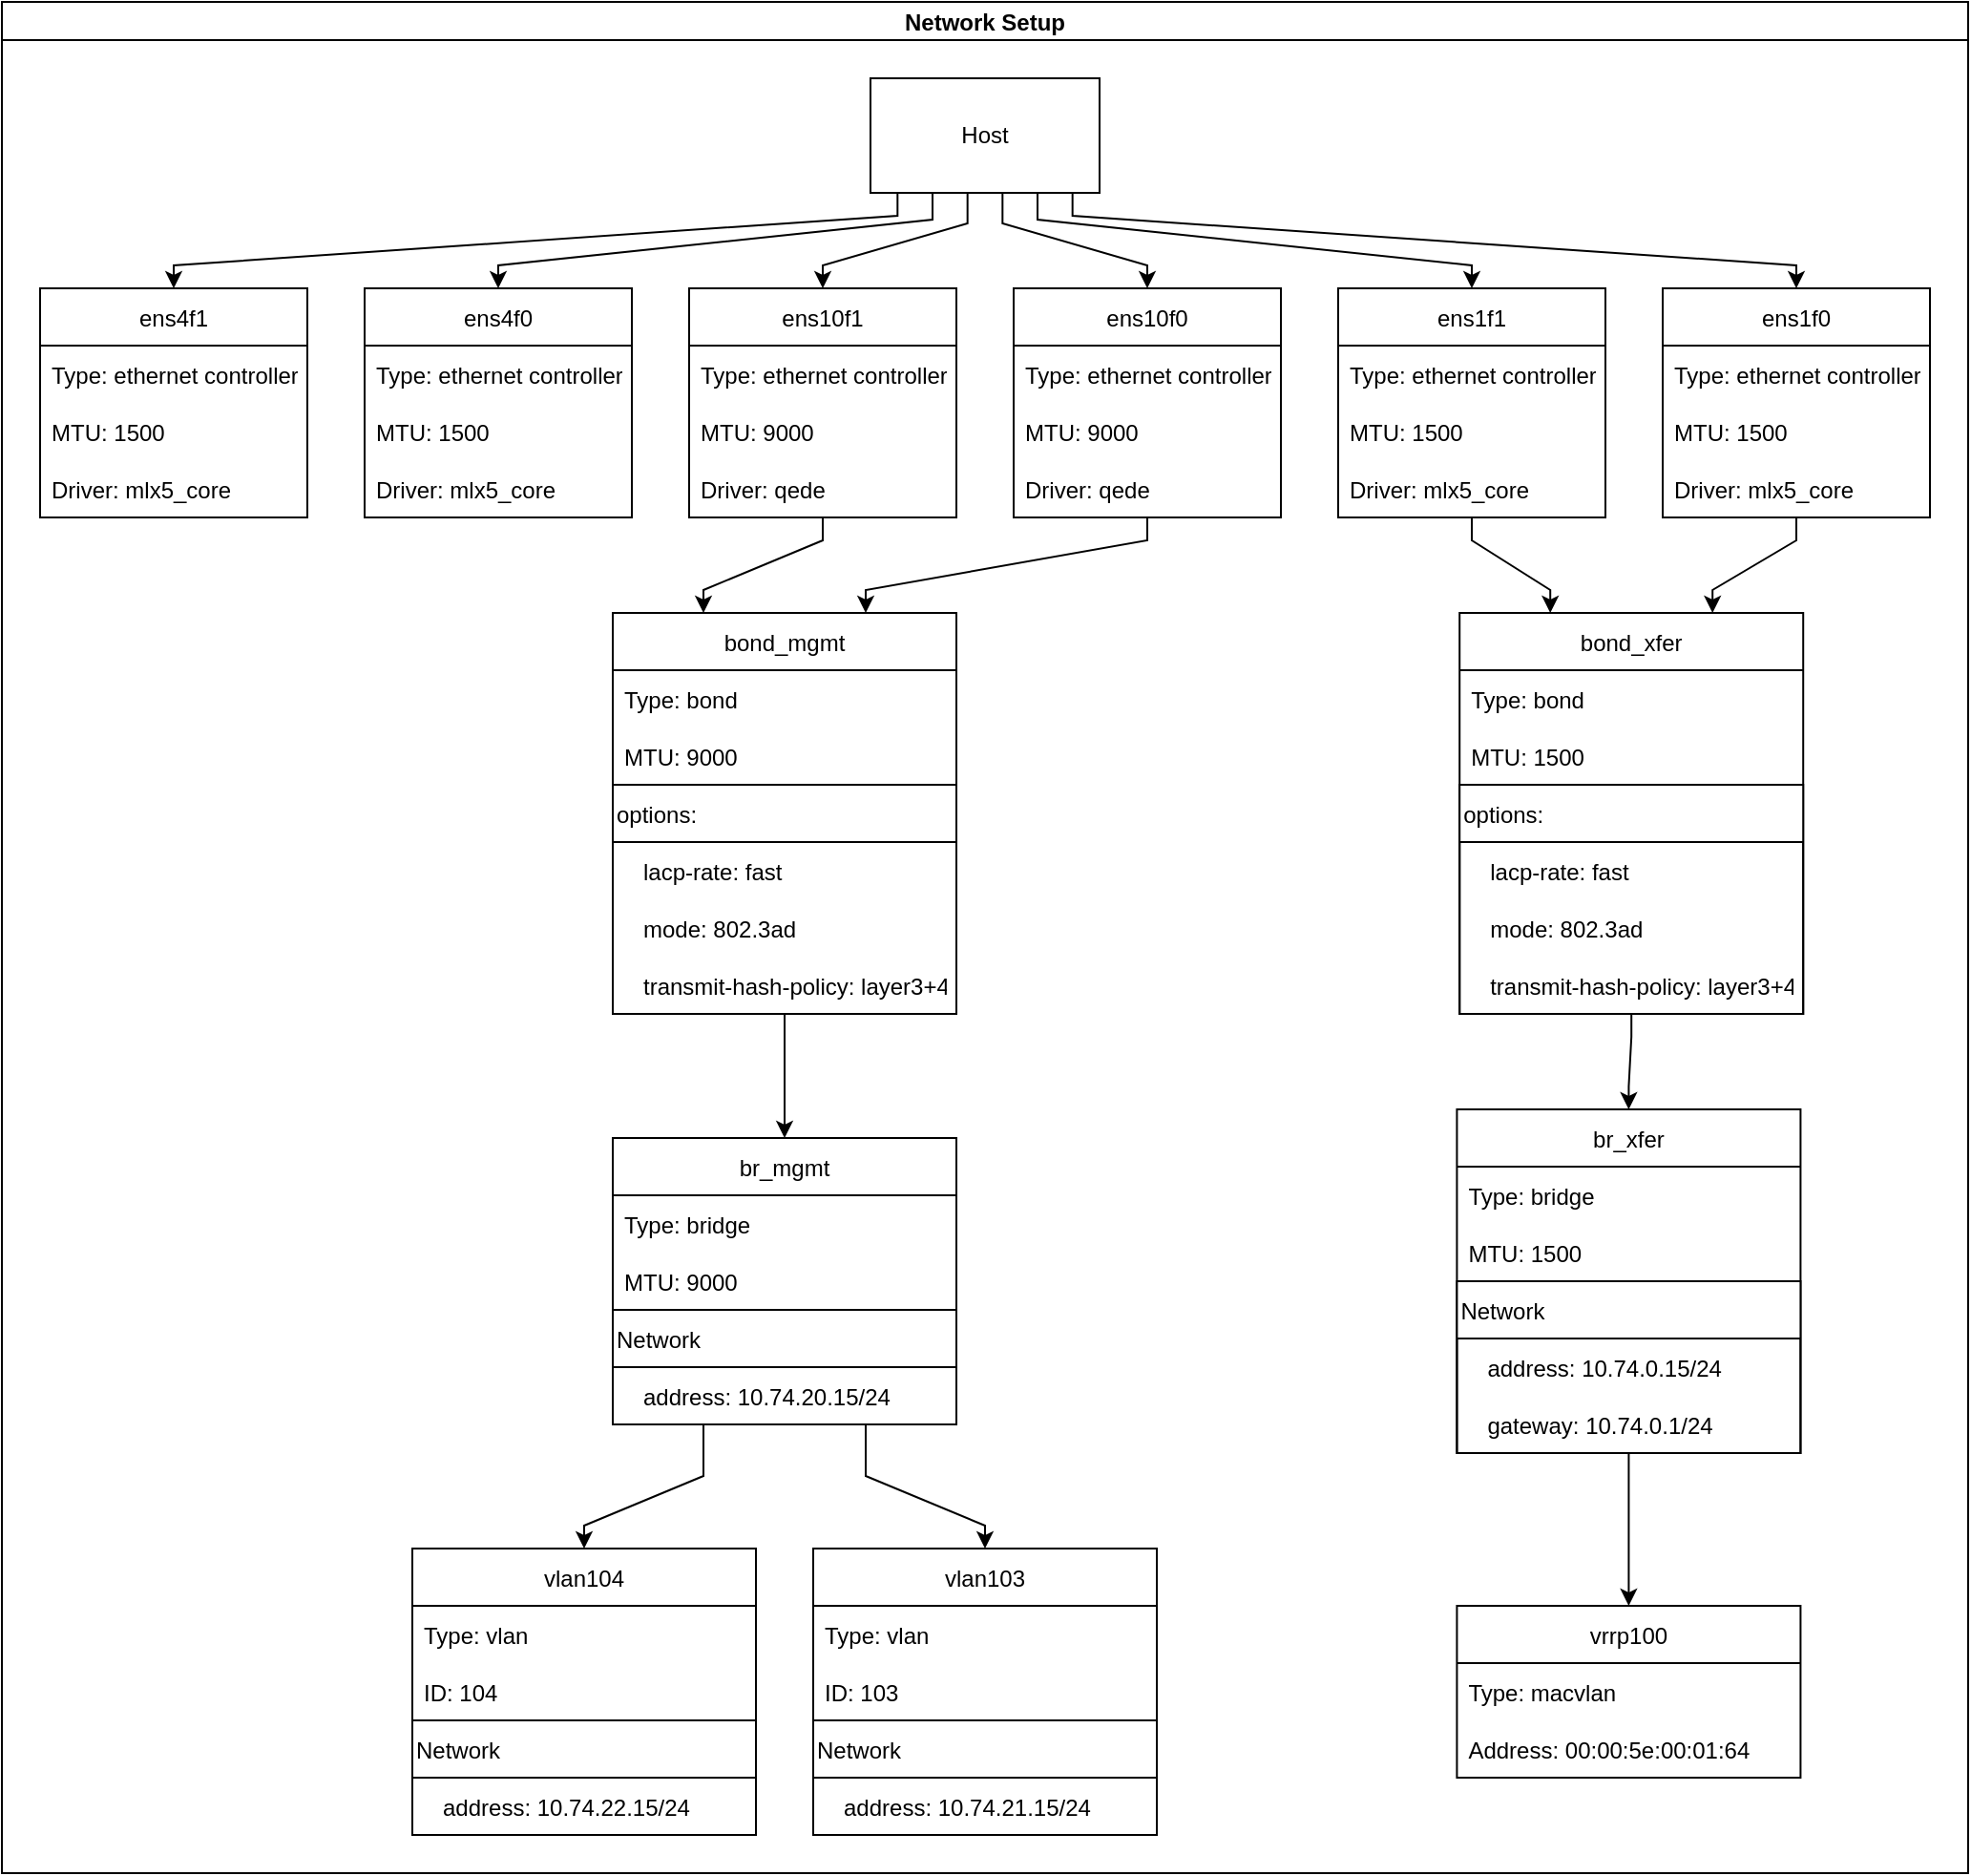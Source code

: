 <mxfile version="17.1.1" type="github">
  <diagram id="lwW48XCTaLF5BFniCIoH" name="Page-1">
    <mxGraphModel dx="1495" dy="697" grid="1" gridSize="10" guides="1" tooltips="1" connect="1" arrows="1" fold="1" page="1" pageScale="1" pageWidth="827" pageHeight="1169" math="0" shadow="0">
      <root>
        <mxCell id="0" />
        <mxCell id="1" parent="0" />
        <mxCell id="xRdnOpAp-NZehR1O-J3w-101" value="Network Setup" style="swimlane;startSize=20;horizontal=1;childLayout=flowLayout;flowOrientation=north;resizable=0;interRankCellSpacing=50;containerType=tree;fontColor=default;" vertex="1" parent="1">
          <mxGeometry width="1030" height="980" as="geometry" />
        </mxCell>
        <mxCell id="xRdnOpAp-NZehR1O-J3w-94" value="Host" style="rounded=0;whiteSpace=wrap;html=1;fontColor=default;" vertex="1" parent="xRdnOpAp-NZehR1O-J3w-101">
          <mxGeometry x="455" y="40" width="120" height="60" as="geometry" />
        </mxCell>
        <mxCell id="xRdnOpAp-NZehR1O-J3w-22" value="ens4f1" style="swimlane;fontStyle=0;childLayout=stackLayout;horizontal=1;startSize=30;horizontalStack=0;resizeParent=1;resizeParentMax=0;resizeLast=0;collapsible=1;marginBottom=0;" vertex="1" parent="xRdnOpAp-NZehR1O-J3w-101">
          <mxGeometry x="20" y="150" width="140" height="120" as="geometry" />
        </mxCell>
        <mxCell id="xRdnOpAp-NZehR1O-J3w-23" value="Type: ethernet controller" style="text;strokeColor=none;fillColor=none;align=left;verticalAlign=middle;spacingLeft=4;spacingRight=4;overflow=hidden;points=[[0,0.5],[1,0.5]];portConstraint=eastwest;rotatable=0;" vertex="1" parent="xRdnOpAp-NZehR1O-J3w-22">
          <mxGeometry y="30" width="140" height="30" as="geometry" />
        </mxCell>
        <mxCell id="xRdnOpAp-NZehR1O-J3w-37" value="MTU: 1500" style="text;strokeColor=none;fillColor=none;align=left;verticalAlign=middle;spacingLeft=4;spacingRight=4;overflow=hidden;points=[[0,0.5],[1,0.5]];portConstraint=eastwest;rotatable=0;" vertex="1" parent="xRdnOpAp-NZehR1O-J3w-22">
          <mxGeometry y="60" width="140" height="30" as="geometry" />
        </mxCell>
        <mxCell id="xRdnOpAp-NZehR1O-J3w-24" value="Driver: mlx5_core" style="text;strokeColor=none;fillColor=none;align=left;verticalAlign=middle;spacingLeft=4;spacingRight=4;overflow=hidden;points=[[0,0.5],[1,0.5]];portConstraint=eastwest;rotatable=0;" vertex="1" parent="xRdnOpAp-NZehR1O-J3w-22">
          <mxGeometry y="90" width="140" height="30" as="geometry" />
        </mxCell>
        <mxCell id="xRdnOpAp-NZehR1O-J3w-100" style="edgeStyle=orthogonalEdgeStyle;rounded=0;orthogonalLoop=1;jettySize=auto;html=1;fontColor=default;noEdgeStyle=1;orthogonal=1;" edge="1" parent="xRdnOpAp-NZehR1O-J3w-101" source="xRdnOpAp-NZehR1O-J3w-94" target="xRdnOpAp-NZehR1O-J3w-22">
          <mxGeometry relative="1" as="geometry">
            <Array as="points">
              <mxPoint x="469.167" y="112" />
              <mxPoint x="90" y="138" />
            </Array>
          </mxGeometry>
        </mxCell>
        <mxCell id="xRdnOpAp-NZehR1O-J3w-19" value="ens4f0" style="swimlane;fontStyle=0;childLayout=stackLayout;horizontal=1;startSize=30;horizontalStack=0;resizeParent=1;resizeParentMax=0;resizeLast=0;collapsible=1;marginBottom=0;" vertex="1" parent="xRdnOpAp-NZehR1O-J3w-101">
          <mxGeometry x="190" y="150" width="140" height="120" as="geometry" />
        </mxCell>
        <mxCell id="xRdnOpAp-NZehR1O-J3w-20" value="Type: ethernet controller" style="text;strokeColor=none;fillColor=none;align=left;verticalAlign=middle;spacingLeft=4;spacingRight=4;overflow=hidden;points=[[0,0.5],[1,0.5]];portConstraint=eastwest;rotatable=0;" vertex="1" parent="xRdnOpAp-NZehR1O-J3w-19">
          <mxGeometry y="30" width="140" height="30" as="geometry" />
        </mxCell>
        <mxCell id="xRdnOpAp-NZehR1O-J3w-38" value="MTU: 1500" style="text;strokeColor=none;fillColor=none;align=left;verticalAlign=middle;spacingLeft=4;spacingRight=4;overflow=hidden;points=[[0,0.5],[1,0.5]];portConstraint=eastwest;rotatable=0;" vertex="1" parent="xRdnOpAp-NZehR1O-J3w-19">
          <mxGeometry y="60" width="140" height="30" as="geometry" />
        </mxCell>
        <mxCell id="xRdnOpAp-NZehR1O-J3w-21" value="Driver: mlx5_core" style="text;strokeColor=none;fillColor=none;align=left;verticalAlign=middle;spacingLeft=4;spacingRight=4;overflow=hidden;points=[[0,0.5],[1,0.5]];portConstraint=eastwest;rotatable=0;" vertex="1" parent="xRdnOpAp-NZehR1O-J3w-19">
          <mxGeometry y="90" width="140" height="30" as="geometry" />
        </mxCell>
        <mxCell id="xRdnOpAp-NZehR1O-J3w-99" style="edgeStyle=orthogonalEdgeStyle;rounded=0;orthogonalLoop=1;jettySize=auto;html=1;fontColor=default;noEdgeStyle=1;orthogonal=1;" edge="1" parent="xRdnOpAp-NZehR1O-J3w-101" source="xRdnOpAp-NZehR1O-J3w-94" target="xRdnOpAp-NZehR1O-J3w-19">
          <mxGeometry relative="1" as="geometry">
            <Array as="points">
              <mxPoint x="487.5" y="114" />
              <mxPoint x="260" y="138" />
            </Array>
          </mxGeometry>
        </mxCell>
        <mxCell id="xRdnOpAp-NZehR1O-J3w-28" value="ens10f1" style="swimlane;fontStyle=0;childLayout=stackLayout;horizontal=1;startSize=30;horizontalStack=0;resizeParent=1;resizeParentMax=0;resizeLast=0;collapsible=1;marginBottom=0;" vertex="1" parent="xRdnOpAp-NZehR1O-J3w-101">
          <mxGeometry x="360" y="150" width="140" height="120" as="geometry" />
        </mxCell>
        <mxCell id="xRdnOpAp-NZehR1O-J3w-29" value="Type: ethernet controller" style="text;strokeColor=none;fillColor=none;align=left;verticalAlign=middle;spacingLeft=4;spacingRight=4;overflow=hidden;points=[[0,0.5],[1,0.5]];portConstraint=eastwest;rotatable=0;" vertex="1" parent="xRdnOpAp-NZehR1O-J3w-28">
          <mxGeometry y="30" width="140" height="30" as="geometry" />
        </mxCell>
        <mxCell id="xRdnOpAp-NZehR1O-J3w-32" value="MTU: 9000" style="text;strokeColor=none;fillColor=none;align=left;verticalAlign=middle;spacingLeft=4;spacingRight=4;overflow=hidden;points=[[0,0.5],[1,0.5]];portConstraint=eastwest;rotatable=0;" vertex="1" parent="xRdnOpAp-NZehR1O-J3w-28">
          <mxGeometry y="60" width="140" height="30" as="geometry" />
        </mxCell>
        <mxCell id="xRdnOpAp-NZehR1O-J3w-30" value="Driver: qede" style="text;strokeColor=none;fillColor=none;align=left;verticalAlign=middle;spacingLeft=4;spacingRight=4;overflow=hidden;points=[[0,0.5],[1,0.5]];portConstraint=eastwest;rotatable=0;" vertex="1" parent="xRdnOpAp-NZehR1O-J3w-28">
          <mxGeometry y="90" width="140" height="30" as="geometry" />
        </mxCell>
        <mxCell id="xRdnOpAp-NZehR1O-J3w-98" style="edgeStyle=orthogonalEdgeStyle;rounded=0;orthogonalLoop=1;jettySize=auto;html=1;fontColor=default;noEdgeStyle=1;orthogonal=1;" edge="1" parent="xRdnOpAp-NZehR1O-J3w-101" source="xRdnOpAp-NZehR1O-J3w-94" target="xRdnOpAp-NZehR1O-J3w-28">
          <mxGeometry relative="1" as="geometry">
            <Array as="points">
              <mxPoint x="505.833" y="116" />
              <mxPoint x="430" y="138" />
            </Array>
          </mxGeometry>
        </mxCell>
        <mxCell id="xRdnOpAp-NZehR1O-J3w-25" value="ens10f0" style="swimlane;fontStyle=0;childLayout=stackLayout;horizontal=1;startSize=30;horizontalStack=0;resizeParent=1;resizeParentMax=0;resizeLast=0;collapsible=1;marginBottom=0;" vertex="1" parent="xRdnOpAp-NZehR1O-J3w-101">
          <mxGeometry x="530" y="150" width="140" height="120" as="geometry" />
        </mxCell>
        <mxCell id="xRdnOpAp-NZehR1O-J3w-26" value="Type: ethernet controller" style="text;strokeColor=none;fillColor=none;align=left;verticalAlign=middle;spacingLeft=4;spacingRight=4;overflow=hidden;points=[[0,0.5],[1,0.5]];portConstraint=eastwest;rotatable=0;" vertex="1" parent="xRdnOpAp-NZehR1O-J3w-25">
          <mxGeometry y="30" width="140" height="30" as="geometry" />
        </mxCell>
        <mxCell id="xRdnOpAp-NZehR1O-J3w-31" value="MTU: 9000" style="text;strokeColor=none;fillColor=none;align=left;verticalAlign=middle;spacingLeft=4;spacingRight=4;overflow=hidden;points=[[0,0.5],[1,0.5]];portConstraint=eastwest;rotatable=0;" vertex="1" parent="xRdnOpAp-NZehR1O-J3w-25">
          <mxGeometry y="60" width="140" height="30" as="geometry" />
        </mxCell>
        <mxCell id="xRdnOpAp-NZehR1O-J3w-27" value="Driver: qede" style="text;strokeColor=none;fillColor=none;align=left;verticalAlign=middle;spacingLeft=4;spacingRight=4;overflow=hidden;points=[[0,0.5],[1,0.5]];portConstraint=eastwest;rotatable=0;" vertex="1" parent="xRdnOpAp-NZehR1O-J3w-25">
          <mxGeometry y="90" width="140" height="30" as="geometry" />
        </mxCell>
        <mxCell id="xRdnOpAp-NZehR1O-J3w-97" style="edgeStyle=orthogonalEdgeStyle;rounded=0;orthogonalLoop=1;jettySize=auto;html=1;fontColor=default;noEdgeStyle=1;orthogonal=1;" edge="1" parent="xRdnOpAp-NZehR1O-J3w-101" source="xRdnOpAp-NZehR1O-J3w-94" target="xRdnOpAp-NZehR1O-J3w-25">
          <mxGeometry relative="1" as="geometry">
            <Array as="points">
              <mxPoint x="524.167" y="116" />
              <mxPoint x="600" y="138" />
            </Array>
          </mxGeometry>
        </mxCell>
        <mxCell id="xRdnOpAp-NZehR1O-J3w-16" value="ens1f1" style="swimlane;fontStyle=0;childLayout=stackLayout;horizontal=1;startSize=30;horizontalStack=0;resizeParent=1;resizeParentMax=0;resizeLast=0;collapsible=1;marginBottom=0;" vertex="1" parent="xRdnOpAp-NZehR1O-J3w-101">
          <mxGeometry x="700" y="150" width="140" height="120" as="geometry" />
        </mxCell>
        <mxCell id="xRdnOpAp-NZehR1O-J3w-17" value="Type: ethernet controller" style="text;strokeColor=none;fillColor=none;align=left;verticalAlign=middle;spacingLeft=4;spacingRight=4;overflow=hidden;points=[[0,0.5],[1,0.5]];portConstraint=eastwest;rotatable=0;" vertex="1" parent="xRdnOpAp-NZehR1O-J3w-16">
          <mxGeometry y="30" width="140" height="30" as="geometry" />
        </mxCell>
        <mxCell id="xRdnOpAp-NZehR1O-J3w-39" value="MTU: 1500" style="text;strokeColor=none;fillColor=none;align=left;verticalAlign=middle;spacingLeft=4;spacingRight=4;overflow=hidden;points=[[0,0.5],[1,0.5]];portConstraint=eastwest;rotatable=0;" vertex="1" parent="xRdnOpAp-NZehR1O-J3w-16">
          <mxGeometry y="60" width="140" height="30" as="geometry" />
        </mxCell>
        <mxCell id="xRdnOpAp-NZehR1O-J3w-18" value="Driver: mlx5_core" style="text;strokeColor=none;fillColor=none;align=left;verticalAlign=middle;spacingLeft=4;spacingRight=4;overflow=hidden;points=[[0,0.5],[1,0.5]];portConstraint=eastwest;rotatable=0;" vertex="1" parent="xRdnOpAp-NZehR1O-J3w-16">
          <mxGeometry y="90" width="140" height="30" as="geometry" />
        </mxCell>
        <mxCell id="xRdnOpAp-NZehR1O-J3w-96" style="edgeStyle=orthogonalEdgeStyle;rounded=0;orthogonalLoop=1;jettySize=auto;html=1;fontColor=default;noEdgeStyle=1;orthogonal=1;" edge="1" parent="xRdnOpAp-NZehR1O-J3w-101" source="xRdnOpAp-NZehR1O-J3w-94" target="xRdnOpAp-NZehR1O-J3w-16">
          <mxGeometry relative="1" as="geometry">
            <Array as="points">
              <mxPoint x="542.5" y="114" />
              <mxPoint x="770" y="138" />
            </Array>
          </mxGeometry>
        </mxCell>
        <mxCell id="xRdnOpAp-NZehR1O-J3w-12" value="ens1f0" style="swimlane;fontStyle=0;childLayout=stackLayout;horizontal=1;startSize=30;horizontalStack=0;resizeParent=1;resizeParentMax=0;resizeLast=0;collapsible=1;marginBottom=0;" vertex="1" parent="xRdnOpAp-NZehR1O-J3w-101">
          <mxGeometry x="870" y="150" width="140" height="120" as="geometry">
            <mxRectangle x="20" y="40" width="70" height="30" as="alternateBounds" />
          </mxGeometry>
        </mxCell>
        <mxCell id="xRdnOpAp-NZehR1O-J3w-13" value="Type: ethernet controller" style="text;strokeColor=none;fillColor=none;align=left;verticalAlign=middle;spacingLeft=4;spacingRight=4;overflow=hidden;points=[[0,0.5],[1,0.5]];portConstraint=eastwest;rotatable=0;" vertex="1" parent="xRdnOpAp-NZehR1O-J3w-12">
          <mxGeometry y="30" width="140" height="30" as="geometry" />
        </mxCell>
        <mxCell id="xRdnOpAp-NZehR1O-J3w-40" value="MTU: 1500" style="text;strokeColor=none;fillColor=none;align=left;verticalAlign=middle;spacingLeft=4;spacingRight=4;overflow=hidden;points=[[0,0.5],[1,0.5]];portConstraint=eastwest;rotatable=0;" vertex="1" parent="xRdnOpAp-NZehR1O-J3w-12">
          <mxGeometry y="60" width="140" height="30" as="geometry" />
        </mxCell>
        <mxCell id="xRdnOpAp-NZehR1O-J3w-14" value="Driver: mlx5_core" style="text;strokeColor=none;fillColor=none;align=left;verticalAlign=middle;spacingLeft=4;spacingRight=4;overflow=hidden;points=[[0,0.5],[1,0.5]];portConstraint=eastwest;rotatable=0;" vertex="1" parent="xRdnOpAp-NZehR1O-J3w-12">
          <mxGeometry y="90" width="140" height="30" as="geometry" />
        </mxCell>
        <mxCell id="xRdnOpAp-NZehR1O-J3w-95" style="edgeStyle=orthogonalEdgeStyle;rounded=0;orthogonalLoop=1;jettySize=auto;html=1;fontColor=default;noEdgeStyle=1;orthogonal=1;" edge="1" parent="xRdnOpAp-NZehR1O-J3w-101" source="xRdnOpAp-NZehR1O-J3w-94" target="xRdnOpAp-NZehR1O-J3w-12">
          <mxGeometry relative="1" as="geometry">
            <Array as="points">
              <mxPoint x="560.833" y="112" />
              <mxPoint x="940" y="138" />
            </Array>
          </mxGeometry>
        </mxCell>
        <mxCell id="xRdnOpAp-NZehR1O-J3w-51" value="bond_mgmt" style="swimlane;fontStyle=0;childLayout=stackLayout;horizontal=1;startSize=30;horizontalStack=0;resizeParent=1;resizeParentMax=0;resizeLast=0;collapsible=1;marginBottom=0;" vertex="1" parent="xRdnOpAp-NZehR1O-J3w-101">
          <mxGeometry x="320" y="320" width="180" height="210" as="geometry">
            <mxRectangle x="20" y="40" width="70" height="30" as="alternateBounds" />
          </mxGeometry>
        </mxCell>
        <mxCell id="xRdnOpAp-NZehR1O-J3w-52" value="Type: bond" style="text;strokeColor=none;fillColor=none;align=left;verticalAlign=middle;spacingLeft=4;spacingRight=4;overflow=hidden;points=[[0,0.5],[1,0.5]];portConstraint=eastwest;rotatable=0;" vertex="1" parent="xRdnOpAp-NZehR1O-J3w-51">
          <mxGeometry y="30" width="180" height="30" as="geometry" />
        </mxCell>
        <mxCell id="xRdnOpAp-NZehR1O-J3w-53" value="MTU: 9000" style="text;strokeColor=none;fillColor=none;align=left;verticalAlign=middle;spacingLeft=4;spacingRight=4;overflow=hidden;points=[[0,0.5],[1,0.5]];portConstraint=eastwest;rotatable=0;" vertex="1" parent="xRdnOpAp-NZehR1O-J3w-51">
          <mxGeometry y="60" width="180" height="30" as="geometry" />
        </mxCell>
        <mxCell id="xRdnOpAp-NZehR1O-J3w-54" value="options:" style="swimlane;fontStyle=0;childLayout=stackLayout;horizontal=1;startSize=30;horizontalStack=0;resizeParent=1;resizeParentMax=0;resizeLast=0;collapsible=1;marginBottom=0;align=left;" vertex="1" parent="xRdnOpAp-NZehR1O-J3w-51">
          <mxGeometry y="90" width="180" height="120" as="geometry" />
        </mxCell>
        <mxCell id="xRdnOpAp-NZehR1O-J3w-55" value="lacp-rate: fast" style="text;strokeColor=none;fillColor=none;align=left;verticalAlign=middle;spacingLeft=14;spacingRight=4;overflow=hidden;points=[[0,0.5],[1,0.5]];portConstraint=eastwest;rotatable=0;" vertex="1" parent="xRdnOpAp-NZehR1O-J3w-54">
          <mxGeometry y="30" width="180" height="30" as="geometry" />
        </mxCell>
        <mxCell id="xRdnOpAp-NZehR1O-J3w-56" value="mode: 802.3ad" style="text;strokeColor=none;fillColor=none;align=left;verticalAlign=middle;spacingLeft=14;spacingRight=4;overflow=hidden;points=[[0,0.5],[1,0.5]];portConstraint=eastwest;rotatable=0;" vertex="1" parent="xRdnOpAp-NZehR1O-J3w-54">
          <mxGeometry y="60" width="180" height="30" as="geometry" />
        </mxCell>
        <mxCell id="xRdnOpAp-NZehR1O-J3w-57" value="transmit-hash-policy: layer3+4" style="text;strokeColor=none;fillColor=none;align=left;verticalAlign=middle;spacingLeft=14;spacingRight=4;overflow=hidden;points=[[0,0.5],[1,0.5]];portConstraint=eastwest;rotatable=0;" vertex="1" parent="xRdnOpAp-NZehR1O-J3w-54">
          <mxGeometry y="90" width="180" height="30" as="geometry" />
        </mxCell>
        <mxCell id="xRdnOpAp-NZehR1O-J3w-59" style="edgeStyle=orthogonalEdgeStyle;rounded=0;orthogonalLoop=1;jettySize=auto;html=1;noEdgeStyle=1;orthogonal=1;" edge="1" parent="xRdnOpAp-NZehR1O-J3w-101" source="xRdnOpAp-NZehR1O-J3w-28" target="xRdnOpAp-NZehR1O-J3w-51">
          <mxGeometry relative="1" as="geometry">
            <Array as="points">
              <mxPoint x="430" y="282" />
              <mxPoint x="367.5" y="308" />
            </Array>
          </mxGeometry>
        </mxCell>
        <mxCell id="xRdnOpAp-NZehR1O-J3w-58" style="edgeStyle=orthogonalEdgeStyle;rounded=0;orthogonalLoop=1;jettySize=auto;html=1;noEdgeStyle=1;orthogonal=1;" edge="1" parent="xRdnOpAp-NZehR1O-J3w-101" source="xRdnOpAp-NZehR1O-J3w-25" target="xRdnOpAp-NZehR1O-J3w-51">
          <mxGeometry relative="1" as="geometry">
            <Array as="points">
              <mxPoint x="600" y="282" />
              <mxPoint x="452.5" y="308" />
            </Array>
          </mxGeometry>
        </mxCell>
        <mxCell id="xRdnOpAp-NZehR1O-J3w-41" value="bond_xfer" style="swimlane;fontStyle=0;childLayout=stackLayout;horizontal=1;startSize=30;horizontalStack=0;resizeParent=1;resizeParentMax=0;resizeLast=0;collapsible=1;marginBottom=0;align=center;" vertex="1" parent="xRdnOpAp-NZehR1O-J3w-101">
          <mxGeometry x="763.604" y="320" width="180" height="210" as="geometry">
            <mxRectangle x="20" y="40" width="70" height="30" as="alternateBounds" />
          </mxGeometry>
        </mxCell>
        <mxCell id="xRdnOpAp-NZehR1O-J3w-42" value="Type: bond" style="text;strokeColor=none;fillColor=none;align=left;verticalAlign=middle;spacingLeft=4;spacingRight=4;overflow=hidden;points=[[0,0.5],[1,0.5]];portConstraint=eastwest;rotatable=0;" vertex="1" parent="xRdnOpAp-NZehR1O-J3w-41">
          <mxGeometry y="30" width="180" height="30" as="geometry" />
        </mxCell>
        <mxCell id="xRdnOpAp-NZehR1O-J3w-44" value="MTU: 1500" style="text;strokeColor=none;fillColor=none;align=left;verticalAlign=middle;spacingLeft=4;spacingRight=4;overflow=hidden;points=[[0,0.5],[1,0.5]];portConstraint=eastwest;rotatable=0;" vertex="1" parent="xRdnOpAp-NZehR1O-J3w-41">
          <mxGeometry y="60" width="180" height="30" as="geometry" />
        </mxCell>
        <mxCell id="xRdnOpAp-NZehR1O-J3w-47" value="options:" style="swimlane;fontStyle=0;childLayout=stackLayout;horizontal=1;startSize=30;horizontalStack=0;resizeParent=1;resizeParentMax=0;resizeLast=0;collapsible=1;marginBottom=0;align=left;" vertex="1" parent="xRdnOpAp-NZehR1O-J3w-41">
          <mxGeometry y="90" width="180" height="120" as="geometry" />
        </mxCell>
        <mxCell id="xRdnOpAp-NZehR1O-J3w-48" value="lacp-rate: fast" style="text;strokeColor=none;fillColor=none;align=left;verticalAlign=middle;spacingLeft=14;spacingRight=4;overflow=hidden;points=[[0,0.5],[1,0.5]];portConstraint=eastwest;rotatable=0;" vertex="1" parent="xRdnOpAp-NZehR1O-J3w-47">
          <mxGeometry y="30" width="180" height="30" as="geometry" />
        </mxCell>
        <mxCell id="xRdnOpAp-NZehR1O-J3w-49" value="mode: 802.3ad" style="text;strokeColor=none;fillColor=none;align=left;verticalAlign=middle;spacingLeft=14;spacingRight=4;overflow=hidden;points=[[0,0.5],[1,0.5]];portConstraint=eastwest;rotatable=0;" vertex="1" parent="xRdnOpAp-NZehR1O-J3w-47">
          <mxGeometry y="60" width="180" height="30" as="geometry" />
        </mxCell>
        <mxCell id="xRdnOpAp-NZehR1O-J3w-50" value="transmit-hash-policy: layer3+4" style="text;strokeColor=none;fillColor=none;align=left;verticalAlign=middle;spacingLeft=14;spacingRight=4;overflow=hidden;points=[[0,0.5],[1,0.5]];portConstraint=eastwest;rotatable=0;" vertex="1" parent="xRdnOpAp-NZehR1O-J3w-47">
          <mxGeometry y="90" width="180" height="30" as="geometry" />
        </mxCell>
        <mxCell id="xRdnOpAp-NZehR1O-J3w-46" style="edgeStyle=orthogonalEdgeStyle;rounded=0;orthogonalLoop=1;jettySize=auto;html=1;noEdgeStyle=1;orthogonal=1;" edge="1" parent="xRdnOpAp-NZehR1O-J3w-101" source="xRdnOpAp-NZehR1O-J3w-16" target="xRdnOpAp-NZehR1O-J3w-41">
          <mxGeometry relative="1" as="geometry">
            <Array as="points">
              <mxPoint x="770" y="282" />
              <mxPoint x="811.104" y="308" />
            </Array>
          </mxGeometry>
        </mxCell>
        <mxCell id="xRdnOpAp-NZehR1O-J3w-45" value="" style="edgeStyle=orthogonalEdgeStyle;rounded=0;orthogonalLoop=1;jettySize=auto;html=1;noEdgeStyle=1;orthogonal=1;" edge="1" parent="xRdnOpAp-NZehR1O-J3w-101" source="xRdnOpAp-NZehR1O-J3w-12" target="xRdnOpAp-NZehR1O-J3w-41">
          <mxGeometry relative="1" as="geometry">
            <Array as="points">
              <mxPoint x="940" y="282" />
              <mxPoint x="896.104" y="308" />
            </Array>
          </mxGeometry>
        </mxCell>
        <mxCell id="xRdnOpAp-NZehR1O-J3w-68" value="br_mgmt" style="swimlane;fontStyle=0;childLayout=stackLayout;horizontal=1;startSize=30;horizontalStack=0;resizeParent=1;resizeParentMax=0;resizeLast=0;collapsible=1;marginBottom=0;align=center;" vertex="1" parent="xRdnOpAp-NZehR1O-J3w-101">
          <mxGeometry x="320" y="595" width="180" height="150" as="geometry">
            <mxRectangle x="20" y="40" width="70" height="30" as="alternateBounds" />
          </mxGeometry>
        </mxCell>
        <mxCell id="xRdnOpAp-NZehR1O-J3w-69" value="Type: bridge" style="text;strokeColor=none;fillColor=none;align=left;verticalAlign=middle;spacingLeft=4;spacingRight=4;overflow=hidden;points=[[0,0.5],[1,0.5]];portConstraint=eastwest;rotatable=0;" vertex="1" parent="xRdnOpAp-NZehR1O-J3w-68">
          <mxGeometry y="30" width="180" height="30" as="geometry" />
        </mxCell>
        <mxCell id="xRdnOpAp-NZehR1O-J3w-70" value="MTU: 9000" style="text;strokeColor=none;fillColor=none;align=left;verticalAlign=middle;spacingLeft=4;spacingRight=4;overflow=hidden;points=[[0,0.5],[1,0.5]];portConstraint=eastwest;rotatable=0;" vertex="1" parent="xRdnOpAp-NZehR1O-J3w-68">
          <mxGeometry y="60" width="180" height="30" as="geometry" />
        </mxCell>
        <mxCell id="xRdnOpAp-NZehR1O-J3w-71" value="Network" style="swimlane;fontStyle=0;childLayout=stackLayout;horizontal=1;startSize=30;horizontalStack=0;resizeParent=1;resizeParentMax=0;resizeLast=0;collapsible=1;marginBottom=0;align=left;" vertex="1" parent="xRdnOpAp-NZehR1O-J3w-68">
          <mxGeometry y="90" width="180" height="60" as="geometry" />
        </mxCell>
        <mxCell id="xRdnOpAp-NZehR1O-J3w-72" value="address: 10.74.20.15/24" style="text;strokeColor=none;fillColor=none;align=left;verticalAlign=middle;spacingLeft=14;spacingRight=4;overflow=hidden;points=[[0,0.5],[1,0.5]];portConstraint=eastwest;rotatable=0;" vertex="1" parent="xRdnOpAp-NZehR1O-J3w-71">
          <mxGeometry y="30" width="180" height="30" as="geometry" />
        </mxCell>
        <mxCell id="xRdnOpAp-NZehR1O-J3w-74" style="edgeStyle=orthogonalEdgeStyle;rounded=0;orthogonalLoop=1;jettySize=auto;html=1;noEdgeStyle=1;orthogonal=1;" edge="1" parent="xRdnOpAp-NZehR1O-J3w-101" source="xRdnOpAp-NZehR1O-J3w-51" target="xRdnOpAp-NZehR1O-J3w-68">
          <mxGeometry relative="1" as="geometry">
            <Array as="points">
              <mxPoint x="410" y="542" />
              <mxPoint x="410" y="568" />
            </Array>
          </mxGeometry>
        </mxCell>
        <mxCell id="xRdnOpAp-NZehR1O-J3w-60" value="br_xfer" style="swimlane;fontStyle=0;childLayout=stackLayout;horizontal=1;startSize=30;horizontalStack=0;resizeParent=1;resizeParentMax=0;resizeLast=0;collapsible=1;marginBottom=0;align=center;" vertex="1" parent="xRdnOpAp-NZehR1O-J3w-101">
          <mxGeometry x="762.208" y="580" width="180" height="180" as="geometry">
            <mxRectangle x="20" y="40" width="70" height="30" as="alternateBounds" />
          </mxGeometry>
        </mxCell>
        <mxCell id="xRdnOpAp-NZehR1O-J3w-61" value="Type: bridge" style="text;strokeColor=none;fillColor=none;align=left;verticalAlign=middle;spacingLeft=4;spacingRight=4;overflow=hidden;points=[[0,0.5],[1,0.5]];portConstraint=eastwest;rotatable=0;" vertex="1" parent="xRdnOpAp-NZehR1O-J3w-60">
          <mxGeometry y="30" width="180" height="30" as="geometry" />
        </mxCell>
        <mxCell id="xRdnOpAp-NZehR1O-J3w-62" value="MTU: 1500" style="text;strokeColor=none;fillColor=none;align=left;verticalAlign=middle;spacingLeft=4;spacingRight=4;overflow=hidden;points=[[0,0.5],[1,0.5]];portConstraint=eastwest;rotatable=0;" vertex="1" parent="xRdnOpAp-NZehR1O-J3w-60">
          <mxGeometry y="60" width="180" height="30" as="geometry" />
        </mxCell>
        <mxCell id="xRdnOpAp-NZehR1O-J3w-63" value="Network" style="swimlane;fontStyle=0;childLayout=stackLayout;horizontal=1;startSize=30;horizontalStack=0;resizeParent=1;resizeParentMax=0;resizeLast=0;collapsible=1;marginBottom=0;align=left;" vertex="1" parent="xRdnOpAp-NZehR1O-J3w-60">
          <mxGeometry y="90" width="180" height="90" as="geometry" />
        </mxCell>
        <mxCell id="xRdnOpAp-NZehR1O-J3w-67" value="address: 10.74.0.15/24" style="text;strokeColor=none;fillColor=none;align=left;verticalAlign=middle;spacingLeft=14;spacingRight=4;overflow=hidden;points=[[0,0.5],[1,0.5]];portConstraint=eastwest;rotatable=0;" vertex="1" parent="xRdnOpAp-NZehR1O-J3w-63">
          <mxGeometry y="30" width="180" height="30" as="geometry" />
        </mxCell>
        <mxCell id="xRdnOpAp-NZehR1O-J3w-64" value="gateway: 10.74.0.1/24" style="text;strokeColor=none;fillColor=none;align=left;verticalAlign=middle;spacingLeft=14;spacingRight=4;overflow=hidden;points=[[0,0.5],[1,0.5]];portConstraint=eastwest;rotatable=0;" vertex="1" parent="xRdnOpAp-NZehR1O-J3w-63">
          <mxGeometry y="60" width="180" height="30" as="geometry" />
        </mxCell>
        <mxCell id="xRdnOpAp-NZehR1O-J3w-75" style="edgeStyle=orthogonalEdgeStyle;rounded=0;orthogonalLoop=1;jettySize=auto;html=1;noEdgeStyle=1;orthogonal=1;" edge="1" parent="xRdnOpAp-NZehR1O-J3w-101" source="xRdnOpAp-NZehR1O-J3w-41" target="xRdnOpAp-NZehR1O-J3w-60">
          <mxGeometry relative="1" as="geometry">
            <Array as="points">
              <mxPoint x="853.604" y="542" />
              <mxPoint x="852.208" y="568" />
            </Array>
          </mxGeometry>
        </mxCell>
        <mxCell id="xRdnOpAp-NZehR1O-J3w-81" value="vlan104" style="swimlane;fontStyle=0;childLayout=stackLayout;horizontal=1;startSize=30;horizontalStack=0;resizeParent=1;resizeParentMax=0;resizeLast=0;collapsible=1;marginBottom=0;align=center;" vertex="1" parent="xRdnOpAp-NZehR1O-J3w-101">
          <mxGeometry x="215" y="810" width="180" height="150" as="geometry">
            <mxRectangle x="20" y="40" width="70" height="30" as="alternateBounds" />
          </mxGeometry>
        </mxCell>
        <mxCell id="xRdnOpAp-NZehR1O-J3w-82" value="Type: vlan" style="text;strokeColor=none;fillColor=none;align=left;verticalAlign=middle;spacingLeft=4;spacingRight=4;overflow=hidden;points=[[0,0.5],[1,0.5]];portConstraint=eastwest;rotatable=0;" vertex="1" parent="xRdnOpAp-NZehR1O-J3w-81">
          <mxGeometry y="30" width="180" height="30" as="geometry" />
        </mxCell>
        <mxCell id="xRdnOpAp-NZehR1O-J3w-83" value="ID: 104" style="text;strokeColor=none;fillColor=none;align=left;verticalAlign=middle;spacingLeft=4;spacingRight=4;overflow=hidden;points=[[0,0.5],[1,0.5]];portConstraint=eastwest;rotatable=0;" vertex="1" parent="xRdnOpAp-NZehR1O-J3w-81">
          <mxGeometry y="60" width="180" height="30" as="geometry" />
        </mxCell>
        <mxCell id="xRdnOpAp-NZehR1O-J3w-84" value="Network" style="swimlane;fontStyle=0;childLayout=stackLayout;horizontal=1;startSize=30;horizontalStack=0;resizeParent=1;resizeParentMax=0;resizeLast=0;collapsible=1;marginBottom=0;align=left;" vertex="1" parent="xRdnOpAp-NZehR1O-J3w-81">
          <mxGeometry y="90" width="180" height="60" as="geometry" />
        </mxCell>
        <mxCell id="xRdnOpAp-NZehR1O-J3w-85" value="address: 10.74.22.15/24" style="text;strokeColor=none;fillColor=none;align=left;verticalAlign=middle;spacingLeft=14;spacingRight=4;overflow=hidden;points=[[0,0.5],[1,0.5]];portConstraint=eastwest;rotatable=0;" vertex="1" parent="xRdnOpAp-NZehR1O-J3w-84">
          <mxGeometry y="30" width="180" height="30" as="geometry" />
        </mxCell>
        <mxCell id="xRdnOpAp-NZehR1O-J3w-87" style="edgeStyle=orthogonalEdgeStyle;rounded=0;orthogonalLoop=1;jettySize=auto;html=1;noEdgeStyle=1;orthogonal=1;" edge="1" parent="xRdnOpAp-NZehR1O-J3w-101" source="xRdnOpAp-NZehR1O-J3w-68" target="xRdnOpAp-NZehR1O-J3w-81">
          <mxGeometry relative="1" as="geometry">
            <Array as="points">
              <mxPoint x="367.5" y="772" />
              <mxPoint x="305" y="798" />
            </Array>
          </mxGeometry>
        </mxCell>
        <mxCell id="xRdnOpAp-NZehR1O-J3w-76" value="vlan103" style="swimlane;fontStyle=0;childLayout=stackLayout;horizontal=1;startSize=30;horizontalStack=0;resizeParent=1;resizeParentMax=0;resizeLast=0;collapsible=1;marginBottom=0;align=center;" vertex="1" parent="xRdnOpAp-NZehR1O-J3w-101">
          <mxGeometry x="425" y="810" width="180" height="150" as="geometry">
            <mxRectangle x="20" y="40" width="70" height="30" as="alternateBounds" />
          </mxGeometry>
        </mxCell>
        <mxCell id="xRdnOpAp-NZehR1O-J3w-77" value="Type: vlan" style="text;strokeColor=none;fillColor=none;align=left;verticalAlign=middle;spacingLeft=4;spacingRight=4;overflow=hidden;points=[[0,0.5],[1,0.5]];portConstraint=eastwest;rotatable=0;" vertex="1" parent="xRdnOpAp-NZehR1O-J3w-76">
          <mxGeometry y="30" width="180" height="30" as="geometry" />
        </mxCell>
        <mxCell id="xRdnOpAp-NZehR1O-J3w-78" value="ID: 103" style="text;strokeColor=none;fillColor=none;align=left;verticalAlign=middle;spacingLeft=4;spacingRight=4;overflow=hidden;points=[[0,0.5],[1,0.5]];portConstraint=eastwest;rotatable=0;" vertex="1" parent="xRdnOpAp-NZehR1O-J3w-76">
          <mxGeometry y="60" width="180" height="30" as="geometry" />
        </mxCell>
        <mxCell id="xRdnOpAp-NZehR1O-J3w-79" value="Network" style="swimlane;fontStyle=0;childLayout=stackLayout;horizontal=1;startSize=30;horizontalStack=0;resizeParent=1;resizeParentMax=0;resizeLast=0;collapsible=1;marginBottom=0;align=left;" vertex="1" parent="xRdnOpAp-NZehR1O-J3w-76">
          <mxGeometry y="90" width="180" height="60" as="geometry" />
        </mxCell>
        <mxCell id="xRdnOpAp-NZehR1O-J3w-80" value="address: 10.74.21.15/24" style="text;strokeColor=none;fillColor=none;align=left;verticalAlign=middle;spacingLeft=14;spacingRight=4;overflow=hidden;points=[[0,0.5],[1,0.5]];portConstraint=eastwest;rotatable=0;" vertex="1" parent="xRdnOpAp-NZehR1O-J3w-79">
          <mxGeometry y="30" width="180" height="30" as="geometry" />
        </mxCell>
        <mxCell id="xRdnOpAp-NZehR1O-J3w-86" style="edgeStyle=orthogonalEdgeStyle;rounded=0;orthogonalLoop=1;jettySize=auto;html=1;noEdgeStyle=1;orthogonal=1;" edge="1" parent="xRdnOpAp-NZehR1O-J3w-101" source="xRdnOpAp-NZehR1O-J3w-68" target="xRdnOpAp-NZehR1O-J3w-76">
          <mxGeometry relative="1" as="geometry">
            <Array as="points">
              <mxPoint x="452.5" y="772" />
              <mxPoint x="515" y="798" />
            </Array>
          </mxGeometry>
        </mxCell>
        <mxCell id="xRdnOpAp-NZehR1O-J3w-88" value="vrrp100" style="swimlane;fontStyle=0;childLayout=stackLayout;horizontal=1;startSize=30;horizontalStack=0;resizeParent=1;resizeParentMax=0;resizeLast=0;collapsible=1;marginBottom=0;align=center;" vertex="1" parent="xRdnOpAp-NZehR1O-J3w-101">
          <mxGeometry x="762.208" y="840" width="180" height="90" as="geometry">
            <mxRectangle x="20" y="40" width="70" height="30" as="alternateBounds" />
          </mxGeometry>
        </mxCell>
        <mxCell id="xRdnOpAp-NZehR1O-J3w-89" value="Type: macvlan" style="text;strokeColor=none;fillColor=none;align=left;verticalAlign=middle;spacingLeft=4;spacingRight=4;overflow=hidden;points=[[0,0.5],[1,0.5]];portConstraint=eastwest;rotatable=0;" vertex="1" parent="xRdnOpAp-NZehR1O-J3w-88">
          <mxGeometry y="30" width="180" height="30" as="geometry" />
        </mxCell>
        <mxCell id="xRdnOpAp-NZehR1O-J3w-90" value="Address: 00:00:5e:00:01:64" style="text;strokeColor=none;fillColor=none;align=left;verticalAlign=middle;spacingLeft=4;spacingRight=4;overflow=hidden;points=[[0,0.5],[1,0.5]];portConstraint=eastwest;rotatable=0;fontColor=default;" vertex="1" parent="xRdnOpAp-NZehR1O-J3w-88">
          <mxGeometry y="60" width="180" height="30" as="geometry" />
        </mxCell>
        <mxCell id="xRdnOpAp-NZehR1O-J3w-93" style="edgeStyle=orthogonalEdgeStyle;rounded=0;orthogonalLoop=1;jettySize=auto;html=1;fontColor=default;noEdgeStyle=1;orthogonal=1;" edge="1" parent="xRdnOpAp-NZehR1O-J3w-101" source="xRdnOpAp-NZehR1O-J3w-60" target="xRdnOpAp-NZehR1O-J3w-88">
          <mxGeometry relative="1" as="geometry">
            <Array as="points">
              <mxPoint x="852.208" y="772" />
              <mxPoint x="852.208" y="798" />
            </Array>
          </mxGeometry>
        </mxCell>
      </root>
    </mxGraphModel>
  </diagram>
</mxfile>
